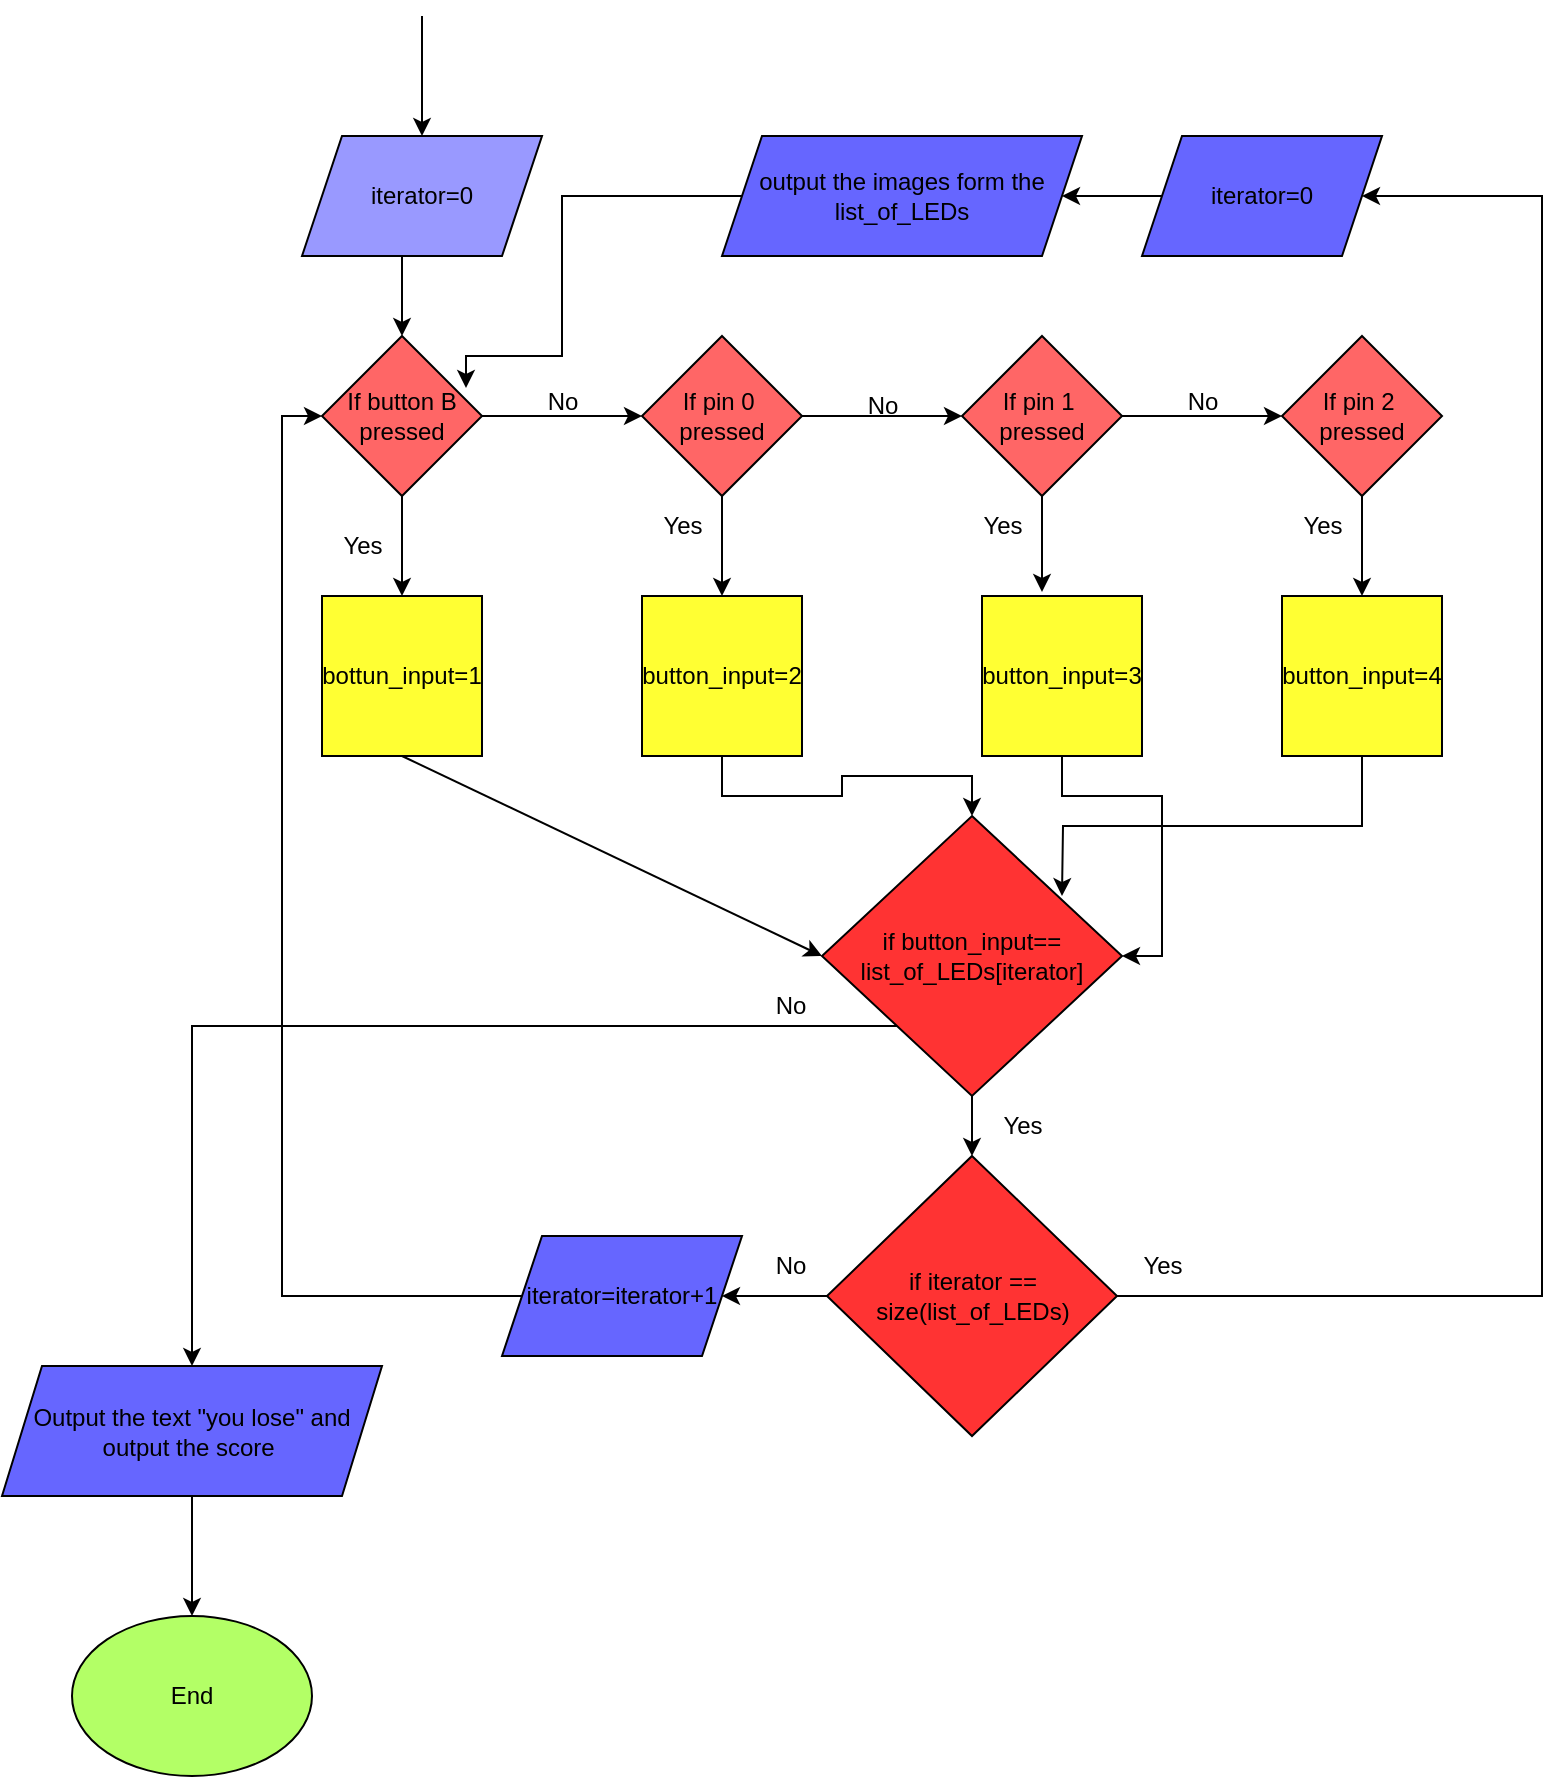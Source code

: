 <mxfile version="23.0.2" type="github">
  <diagram id="C5RBs43oDa-KdzZeNtuy" name="Page-1">
    <mxGraphModel dx="1434" dy="1949" grid="1" gridSize="10" guides="1" tooltips="1" connect="1" arrows="1" fold="1" page="1" pageScale="1" pageWidth="827" pageHeight="1169" math="0" shadow="0">
      <root>
        <mxCell id="WIyWlLk6GJQsqaUBKTNV-0" />
        <mxCell id="WIyWlLk6GJQsqaUBKTNV-1" parent="WIyWlLk6GJQsqaUBKTNV-0" />
        <mxCell id="NYyCiRp0HVzE1PTWud5s-3" value="" style="edgeStyle=orthogonalEdgeStyle;rounded=0;orthogonalLoop=1;jettySize=auto;html=1;" parent="WIyWlLk6GJQsqaUBKTNV-1" source="NYyCiRp0HVzE1PTWud5s-0" target="NYyCiRp0HVzE1PTWud5s-2" edge="1">
          <mxGeometry relative="1" as="geometry">
            <Array as="points">
              <mxPoint x="310" y="80" />
              <mxPoint x="310" y="80" />
            </Array>
          </mxGeometry>
        </mxCell>
        <mxCell id="NYyCiRp0HVzE1PTWud5s-12" style="edgeStyle=orthogonalEdgeStyle;rounded=0;orthogonalLoop=1;jettySize=auto;html=1;exitX=0.5;exitY=1;exitDx=0;exitDy=0;" parent="WIyWlLk6GJQsqaUBKTNV-1" source="NYyCiRp0HVzE1PTWud5s-0" edge="1">
          <mxGeometry relative="1" as="geometry">
            <mxPoint x="220" y="170" as="targetPoint" />
          </mxGeometry>
        </mxCell>
        <mxCell id="NYyCiRp0HVzE1PTWud5s-0" value="If button B pressed" style="rhombus;whiteSpace=wrap;html=1;fillColor=#FF6666;" parent="WIyWlLk6GJQsqaUBKTNV-1" vertex="1">
          <mxGeometry x="180" y="40" width="80" height="80" as="geometry" />
        </mxCell>
        <mxCell id="NYyCiRp0HVzE1PTWud5s-1" value="" style="endArrow=classic;html=1;rounded=0;entryX=0.5;entryY=0;entryDx=0;entryDy=0;" parent="WIyWlLk6GJQsqaUBKTNV-1" target="NYyCiRp0HVzE1PTWud5s-0" edge="1">
          <mxGeometry width="50" height="50" relative="1" as="geometry">
            <mxPoint x="220" as="sourcePoint" />
            <mxPoint x="220" as="targetPoint" />
            <Array as="points">
              <mxPoint x="220" />
            </Array>
          </mxGeometry>
        </mxCell>
        <mxCell id="NYyCiRp0HVzE1PTWud5s-5" value="" style="edgeStyle=orthogonalEdgeStyle;rounded=0;orthogonalLoop=1;jettySize=auto;html=1;" parent="WIyWlLk6GJQsqaUBKTNV-1" source="NYyCiRp0HVzE1PTWud5s-2" target="NYyCiRp0HVzE1PTWud5s-4" edge="1">
          <mxGeometry relative="1" as="geometry" />
        </mxCell>
        <mxCell id="NYyCiRp0HVzE1PTWud5s-28" style="edgeStyle=orthogonalEdgeStyle;rounded=0;orthogonalLoop=1;jettySize=auto;html=1;exitX=0.5;exitY=1;exitDx=0;exitDy=0;entryX=0.5;entryY=0;entryDx=0;entryDy=0;" parent="WIyWlLk6GJQsqaUBKTNV-1" source="NYyCiRp0HVzE1PTWud5s-2" target="NYyCiRp0HVzE1PTWud5s-25" edge="1">
          <mxGeometry relative="1" as="geometry" />
        </mxCell>
        <mxCell id="NYyCiRp0HVzE1PTWud5s-2" value="If pin 0&amp;nbsp; pressed" style="rhombus;whiteSpace=wrap;html=1;fillColor=#FF6666;" parent="WIyWlLk6GJQsqaUBKTNV-1" vertex="1">
          <mxGeometry x="340" y="40" width="80" height="80" as="geometry" />
        </mxCell>
        <mxCell id="NYyCiRp0HVzE1PTWud5s-7" value="" style="edgeStyle=orthogonalEdgeStyle;rounded=0;orthogonalLoop=1;jettySize=auto;html=1;" parent="WIyWlLk6GJQsqaUBKTNV-1" source="NYyCiRp0HVzE1PTWud5s-4" target="NYyCiRp0HVzE1PTWud5s-6" edge="1">
          <mxGeometry relative="1" as="geometry" />
        </mxCell>
        <mxCell id="NYyCiRp0HVzE1PTWud5s-4" value="If pin 1&amp;nbsp; pressed" style="rhombus;whiteSpace=wrap;html=1;fillColor=#FF6666;" parent="WIyWlLk6GJQsqaUBKTNV-1" vertex="1">
          <mxGeometry x="500" y="40" width="80" height="80" as="geometry" />
        </mxCell>
        <mxCell id="NYyCiRp0HVzE1PTWud5s-30" style="edgeStyle=orthogonalEdgeStyle;rounded=0;orthogonalLoop=1;jettySize=auto;html=1;exitX=0.5;exitY=1;exitDx=0;exitDy=0;entryX=0.5;entryY=0;entryDx=0;entryDy=0;" parent="WIyWlLk6GJQsqaUBKTNV-1" source="NYyCiRp0HVzE1PTWud5s-6" target="NYyCiRp0HVzE1PTWud5s-27" edge="1">
          <mxGeometry relative="1" as="geometry" />
        </mxCell>
        <mxCell id="NYyCiRp0HVzE1PTWud5s-6" value="If pin 2&amp;nbsp; pressed" style="rhombus;whiteSpace=wrap;html=1;fillColor=#FF6666;" parent="WIyWlLk6GJQsqaUBKTNV-1" vertex="1">
          <mxGeometry x="660" y="40" width="80" height="80" as="geometry" />
        </mxCell>
        <mxCell id="NYyCiRp0HVzE1PTWud5s-9" value="No&lt;br&gt;" style="text;html=1;align=center;verticalAlign=middle;resizable=0;points=[];autosize=1;strokeColor=none;fillColor=none;" parent="WIyWlLk6GJQsqaUBKTNV-1" vertex="1">
          <mxGeometry x="440" y="60" width="40" height="30" as="geometry" />
        </mxCell>
        <mxCell id="NYyCiRp0HVzE1PTWud5s-10" value="No&lt;br&gt;" style="text;html=1;align=center;verticalAlign=middle;resizable=0;points=[];autosize=1;strokeColor=none;fillColor=none;" parent="WIyWlLk6GJQsqaUBKTNV-1" vertex="1">
          <mxGeometry x="600" y="58" width="40" height="30" as="geometry" />
        </mxCell>
        <mxCell id="NYyCiRp0HVzE1PTWud5s-13" value="No&lt;br&gt;" style="text;html=1;align=center;verticalAlign=middle;resizable=0;points=[];autosize=1;strokeColor=none;fillColor=none;" parent="WIyWlLk6GJQsqaUBKTNV-1" vertex="1">
          <mxGeometry x="280" y="58" width="40" height="30" as="geometry" />
        </mxCell>
        <mxCell id="NYyCiRp0HVzE1PTWud5s-17" value="iterator=0" style="shape=parallelogram;perimeter=parallelogramPerimeter;whiteSpace=wrap;html=1;fixedSize=1;fillColor=#9999FF;" parent="WIyWlLk6GJQsqaUBKTNV-1" vertex="1">
          <mxGeometry x="170" y="-60" width="120" height="60" as="geometry" />
        </mxCell>
        <mxCell id="NYyCiRp0HVzE1PTWud5s-18" value="" style="endArrow=classic;html=1;rounded=0;entryX=0.5;entryY=0;entryDx=0;entryDy=0;" parent="WIyWlLk6GJQsqaUBKTNV-1" target="NYyCiRp0HVzE1PTWud5s-17" edge="1">
          <mxGeometry width="50" height="50" relative="1" as="geometry">
            <mxPoint x="230" y="-120" as="sourcePoint" />
            <mxPoint x="320" y="80" as="targetPoint" />
          </mxGeometry>
        </mxCell>
        <mxCell id="NYyCiRp0HVzE1PTWud5s-20" value="Yes" style="text;html=1;align=center;verticalAlign=middle;resizable=0;points=[];autosize=1;strokeColor=none;fillColor=none;" parent="WIyWlLk6GJQsqaUBKTNV-1" vertex="1">
          <mxGeometry x="180" y="130" width="40" height="30" as="geometry" />
        </mxCell>
        <mxCell id="NYyCiRp0HVzE1PTWud5s-21" value="Yes" style="text;html=1;align=center;verticalAlign=middle;resizable=0;points=[];autosize=1;strokeColor=none;fillColor=none;" parent="WIyWlLk6GJQsqaUBKTNV-1" vertex="1">
          <mxGeometry x="340" y="120" width="40" height="30" as="geometry" />
        </mxCell>
        <mxCell id="NYyCiRp0HVzE1PTWud5s-22" value="Yes" style="text;html=1;align=center;verticalAlign=middle;resizable=0;points=[];autosize=1;strokeColor=none;fillColor=none;" parent="WIyWlLk6GJQsqaUBKTNV-1" vertex="1">
          <mxGeometry x="500" y="120" width="40" height="30" as="geometry" />
        </mxCell>
        <mxCell id="NYyCiRp0HVzE1PTWud5s-23" value="Yes" style="text;html=1;align=center;verticalAlign=middle;resizable=0;points=[];autosize=1;strokeColor=none;fillColor=none;" parent="WIyWlLk6GJQsqaUBKTNV-1" vertex="1">
          <mxGeometry x="660" y="120" width="40" height="30" as="geometry" />
        </mxCell>
        <mxCell id="NYyCiRp0HVzE1PTWud5s-24" value="bottun_input=1" style="whiteSpace=wrap;html=1;aspect=fixed;fillColor=#FFFF33;" parent="WIyWlLk6GJQsqaUBKTNV-1" vertex="1">
          <mxGeometry x="180" y="170" width="80" height="80" as="geometry" />
        </mxCell>
        <mxCell id="LbI6MgC-RqQd3pRqkspq-2" style="edgeStyle=orthogonalEdgeStyle;rounded=0;orthogonalLoop=1;jettySize=auto;html=1;exitX=0.5;exitY=1;exitDx=0;exitDy=0;entryX=0.5;entryY=0;entryDx=0;entryDy=0;" edge="1" parent="WIyWlLk6GJQsqaUBKTNV-1" source="NYyCiRp0HVzE1PTWud5s-25" target="LbI6MgC-RqQd3pRqkspq-0">
          <mxGeometry relative="1" as="geometry" />
        </mxCell>
        <mxCell id="NYyCiRp0HVzE1PTWud5s-25" value="button_input=2" style="whiteSpace=wrap;html=1;aspect=fixed;fillColor=#FFFF33;" parent="WIyWlLk6GJQsqaUBKTNV-1" vertex="1">
          <mxGeometry x="340" y="170" width="80" height="80" as="geometry" />
        </mxCell>
        <mxCell id="LbI6MgC-RqQd3pRqkspq-3" style="edgeStyle=orthogonalEdgeStyle;rounded=0;orthogonalLoop=1;jettySize=auto;html=1;exitX=0.5;exitY=1;exitDx=0;exitDy=0;entryX=1;entryY=0.5;entryDx=0;entryDy=0;" edge="1" parent="WIyWlLk6GJQsqaUBKTNV-1" source="NYyCiRp0HVzE1PTWud5s-26" target="LbI6MgC-RqQd3pRqkspq-0">
          <mxGeometry relative="1" as="geometry" />
        </mxCell>
        <mxCell id="NYyCiRp0HVzE1PTWud5s-26" value="button_input=3" style="whiteSpace=wrap;html=1;aspect=fixed;fillColor=#FFFF33;" parent="WIyWlLk6GJQsqaUBKTNV-1" vertex="1">
          <mxGeometry x="510" y="170" width="80" height="80" as="geometry" />
        </mxCell>
        <mxCell id="LbI6MgC-RqQd3pRqkspq-4" style="edgeStyle=orthogonalEdgeStyle;rounded=0;orthogonalLoop=1;jettySize=auto;html=1;exitX=0.5;exitY=1;exitDx=0;exitDy=0;" edge="1" parent="WIyWlLk6GJQsqaUBKTNV-1" source="NYyCiRp0HVzE1PTWud5s-27">
          <mxGeometry relative="1" as="geometry">
            <mxPoint x="550" y="320" as="targetPoint" />
          </mxGeometry>
        </mxCell>
        <mxCell id="NYyCiRp0HVzE1PTWud5s-27" value="button_input=4" style="whiteSpace=wrap;html=1;aspect=fixed;fillColor=#FFFF33;" parent="WIyWlLk6GJQsqaUBKTNV-1" vertex="1">
          <mxGeometry x="660" y="170" width="80" height="80" as="geometry" />
        </mxCell>
        <mxCell id="NYyCiRp0HVzE1PTWud5s-29" style="edgeStyle=orthogonalEdgeStyle;rounded=0;orthogonalLoop=1;jettySize=auto;html=1;exitX=0.5;exitY=1;exitDx=0;exitDy=0;entryX=0.375;entryY=-0.025;entryDx=0;entryDy=0;entryPerimeter=0;" parent="WIyWlLk6GJQsqaUBKTNV-1" source="NYyCiRp0HVzE1PTWud5s-4" target="NYyCiRp0HVzE1PTWud5s-26" edge="1">
          <mxGeometry relative="1" as="geometry" />
        </mxCell>
        <mxCell id="LbI6MgC-RqQd3pRqkspq-8" style="edgeStyle=orthogonalEdgeStyle;rounded=0;orthogonalLoop=1;jettySize=auto;html=1;exitX=0.5;exitY=1;exitDx=0;exitDy=0;entryX=0.5;entryY=0;entryDx=0;entryDy=0;" edge="1" parent="WIyWlLk6GJQsqaUBKTNV-1" source="LbI6MgC-RqQd3pRqkspq-0" target="LbI6MgC-RqQd3pRqkspq-7">
          <mxGeometry relative="1" as="geometry" />
        </mxCell>
        <mxCell id="LbI6MgC-RqQd3pRqkspq-20" style="edgeStyle=orthogonalEdgeStyle;rounded=0;orthogonalLoop=1;jettySize=auto;html=1;exitX=0;exitY=1;exitDx=0;exitDy=0;entryX=0.5;entryY=0;entryDx=0;entryDy=0;" edge="1" parent="WIyWlLk6GJQsqaUBKTNV-1" source="LbI6MgC-RqQd3pRqkspq-0" target="LbI6MgC-RqQd3pRqkspq-19">
          <mxGeometry relative="1" as="geometry" />
        </mxCell>
        <mxCell id="LbI6MgC-RqQd3pRqkspq-0" value="if button_input==&lt;br&gt;list_of_LEDs[iterator]" style="rhombus;whiteSpace=wrap;html=1;fillColor=#FF3333;" vertex="1" parent="WIyWlLk6GJQsqaUBKTNV-1">
          <mxGeometry x="430" y="280" width="150" height="140" as="geometry" />
        </mxCell>
        <mxCell id="LbI6MgC-RqQd3pRqkspq-1" value="" style="endArrow=classic;html=1;rounded=0;exitX=0.5;exitY=1;exitDx=0;exitDy=0;entryX=0;entryY=0.5;entryDx=0;entryDy=0;" edge="1" parent="WIyWlLk6GJQsqaUBKTNV-1" source="NYyCiRp0HVzE1PTWud5s-24" target="LbI6MgC-RqQd3pRqkspq-0">
          <mxGeometry width="50" height="50" relative="1" as="geometry">
            <mxPoint x="390" y="170" as="sourcePoint" />
            <mxPoint x="440" y="120" as="targetPoint" />
            <Array as="points" />
          </mxGeometry>
        </mxCell>
        <mxCell id="LbI6MgC-RqQd3pRqkspq-12" style="edgeStyle=orthogonalEdgeStyle;rounded=0;orthogonalLoop=1;jettySize=auto;html=1;exitX=0;exitY=0.5;exitDx=0;exitDy=0;entryX=1;entryY=0.5;entryDx=0;entryDy=0;" edge="1" parent="WIyWlLk6GJQsqaUBKTNV-1" source="LbI6MgC-RqQd3pRqkspq-6" target="LbI6MgC-RqQd3pRqkspq-11">
          <mxGeometry relative="1" as="geometry" />
        </mxCell>
        <mxCell id="LbI6MgC-RqQd3pRqkspq-6" value="iterator=0" style="shape=parallelogram;perimeter=parallelogramPerimeter;whiteSpace=wrap;html=1;fixedSize=1;fillColor=#6666FF;" vertex="1" parent="WIyWlLk6GJQsqaUBKTNV-1">
          <mxGeometry x="590" y="-60" width="120" height="60" as="geometry" />
        </mxCell>
        <mxCell id="LbI6MgC-RqQd3pRqkspq-10" style="edgeStyle=orthogonalEdgeStyle;rounded=0;orthogonalLoop=1;jettySize=auto;html=1;exitX=1;exitY=0.5;exitDx=0;exitDy=0;entryX=1;entryY=0.5;entryDx=0;entryDy=0;" edge="1" parent="WIyWlLk6GJQsqaUBKTNV-1" source="LbI6MgC-RqQd3pRqkspq-7" target="LbI6MgC-RqQd3pRqkspq-6">
          <mxGeometry relative="1" as="geometry">
            <Array as="points">
              <mxPoint x="790" y="520" />
              <mxPoint x="790" y="-30" />
            </Array>
          </mxGeometry>
        </mxCell>
        <mxCell id="LbI6MgC-RqQd3pRqkspq-16" style="edgeStyle=orthogonalEdgeStyle;rounded=0;orthogonalLoop=1;jettySize=auto;html=1;exitX=0;exitY=0.5;exitDx=0;exitDy=0;entryX=1;entryY=0.5;entryDx=0;entryDy=0;" edge="1" parent="WIyWlLk6GJQsqaUBKTNV-1" source="LbI6MgC-RqQd3pRqkspq-7" target="LbI6MgC-RqQd3pRqkspq-14">
          <mxGeometry relative="1" as="geometry" />
        </mxCell>
        <mxCell id="LbI6MgC-RqQd3pRqkspq-7" value="if iterator == size(list_of_LEDs)" style="rhombus;whiteSpace=wrap;html=1;fillColor=#FF3333;" vertex="1" parent="WIyWlLk6GJQsqaUBKTNV-1">
          <mxGeometry x="432.5" y="450" width="145" height="140" as="geometry" />
        </mxCell>
        <mxCell id="LbI6MgC-RqQd3pRqkspq-9" value="Yes" style="text;html=1;align=center;verticalAlign=middle;resizable=0;points=[];autosize=1;strokeColor=none;fillColor=none;" vertex="1" parent="WIyWlLk6GJQsqaUBKTNV-1">
          <mxGeometry x="510" y="420" width="40" height="30" as="geometry" />
        </mxCell>
        <mxCell id="LbI6MgC-RqQd3pRqkspq-11" value="output the images form the list_of_LEDs" style="shape=parallelogram;perimeter=parallelogramPerimeter;whiteSpace=wrap;html=1;fixedSize=1;fillColor=#6666FF;" vertex="1" parent="WIyWlLk6GJQsqaUBKTNV-1">
          <mxGeometry x="380" y="-60" width="180" height="60" as="geometry" />
        </mxCell>
        <mxCell id="LbI6MgC-RqQd3pRqkspq-13" style="edgeStyle=orthogonalEdgeStyle;rounded=0;orthogonalLoop=1;jettySize=auto;html=1;exitX=0;exitY=0.5;exitDx=0;exitDy=0;entryX=0.9;entryY=0.325;entryDx=0;entryDy=0;entryPerimeter=0;" edge="1" parent="WIyWlLk6GJQsqaUBKTNV-1" source="LbI6MgC-RqQd3pRqkspq-11" target="NYyCiRp0HVzE1PTWud5s-0">
          <mxGeometry relative="1" as="geometry">
            <Array as="points">
              <mxPoint x="300" y="-30" />
              <mxPoint x="300" y="50" />
              <mxPoint x="252" y="50" />
            </Array>
          </mxGeometry>
        </mxCell>
        <mxCell id="LbI6MgC-RqQd3pRqkspq-18" style="edgeStyle=orthogonalEdgeStyle;rounded=0;orthogonalLoop=1;jettySize=auto;html=1;exitX=0;exitY=0.5;exitDx=0;exitDy=0;entryX=0;entryY=0.5;entryDx=0;entryDy=0;" edge="1" parent="WIyWlLk6GJQsqaUBKTNV-1" source="LbI6MgC-RqQd3pRqkspq-14" target="NYyCiRp0HVzE1PTWud5s-0">
          <mxGeometry relative="1" as="geometry" />
        </mxCell>
        <mxCell id="LbI6MgC-RqQd3pRqkspq-14" value="iterator=iterator+1" style="shape=parallelogram;perimeter=parallelogramPerimeter;whiteSpace=wrap;html=1;fixedSize=1;fillColor=#6666FF;" vertex="1" parent="WIyWlLk6GJQsqaUBKTNV-1">
          <mxGeometry x="270" y="490" width="120" height="60" as="geometry" />
        </mxCell>
        <mxCell id="LbI6MgC-RqQd3pRqkspq-15" value="Yes" style="text;html=1;align=center;verticalAlign=middle;resizable=0;points=[];autosize=1;strokeColor=none;fillColor=none;" vertex="1" parent="WIyWlLk6GJQsqaUBKTNV-1">
          <mxGeometry x="580" y="490" width="40" height="30" as="geometry" />
        </mxCell>
        <mxCell id="LbI6MgC-RqQd3pRqkspq-17" value="No" style="text;html=1;align=center;verticalAlign=middle;resizable=0;points=[];autosize=1;strokeColor=none;fillColor=none;" vertex="1" parent="WIyWlLk6GJQsqaUBKTNV-1">
          <mxGeometry x="394" y="490" width="40" height="30" as="geometry" />
        </mxCell>
        <mxCell id="LbI6MgC-RqQd3pRqkspq-24" style="edgeStyle=orthogonalEdgeStyle;rounded=0;orthogonalLoop=1;jettySize=auto;html=1;exitX=0.5;exitY=1;exitDx=0;exitDy=0;entryX=0.5;entryY=0;entryDx=0;entryDy=0;" edge="1" parent="WIyWlLk6GJQsqaUBKTNV-1" source="LbI6MgC-RqQd3pRqkspq-19" target="LbI6MgC-RqQd3pRqkspq-23">
          <mxGeometry relative="1" as="geometry" />
        </mxCell>
        <mxCell id="LbI6MgC-RqQd3pRqkspq-19" value="Output the text &quot;you lose&quot; and output the score&amp;nbsp;" style="shape=parallelogram;perimeter=parallelogramPerimeter;whiteSpace=wrap;html=1;fixedSize=1;fillColor=#6666FF;" vertex="1" parent="WIyWlLk6GJQsqaUBKTNV-1">
          <mxGeometry x="20" y="555" width="190" height="65" as="geometry" />
        </mxCell>
        <mxCell id="LbI6MgC-RqQd3pRqkspq-21" value="No" style="text;html=1;align=center;verticalAlign=middle;resizable=0;points=[];autosize=1;strokeColor=none;fillColor=none;" vertex="1" parent="WIyWlLk6GJQsqaUBKTNV-1">
          <mxGeometry x="394" y="360" width="40" height="30" as="geometry" />
        </mxCell>
        <mxCell id="LbI6MgC-RqQd3pRqkspq-23" value="End" style="ellipse;whiteSpace=wrap;html=1;fillColor=#B3FF66;" vertex="1" parent="WIyWlLk6GJQsqaUBKTNV-1">
          <mxGeometry x="55" y="680" width="120" height="80" as="geometry" />
        </mxCell>
      </root>
    </mxGraphModel>
  </diagram>
</mxfile>
